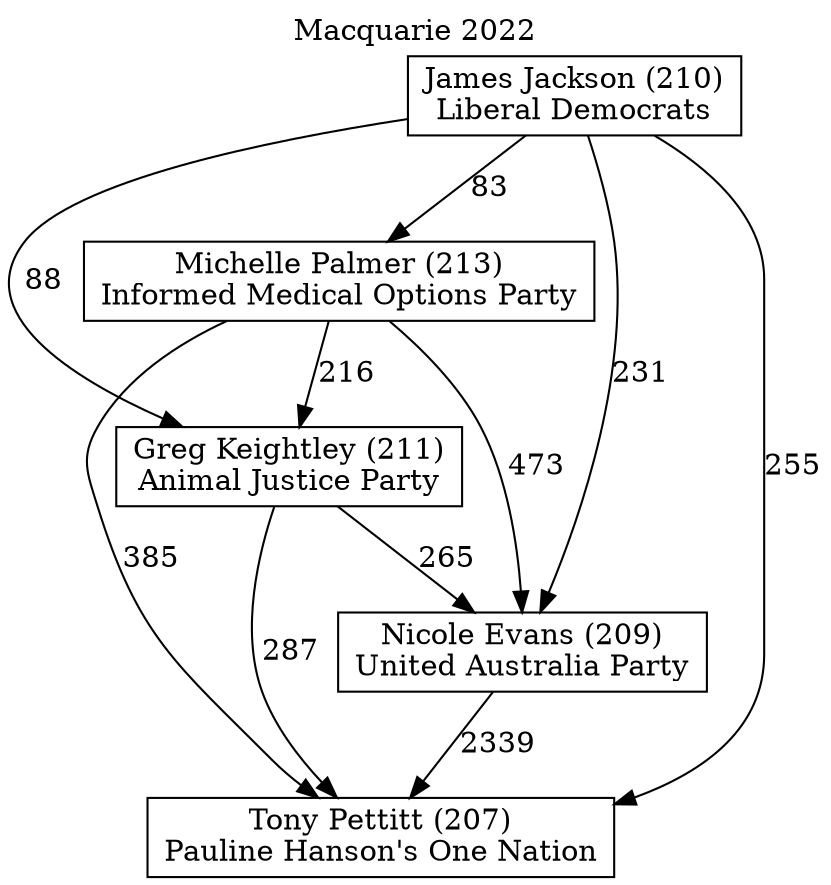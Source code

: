 // House preference flow
digraph "Tony Pettitt (207)_Macquarie_2022" {
	graph [label="Macquarie 2022" labelloc=t mclimit=2]
	node [shape=box]
	"Tony Pettitt (207)" [label="Tony Pettitt (207)
Pauline Hanson's One Nation"]
	"Nicole Evans (209)" [label="Nicole Evans (209)
United Australia Party"]
	"Greg Keightley (211)" [label="Greg Keightley (211)
Animal Justice Party"]
	"Michelle Palmer (213)" [label="Michelle Palmer (213)
Informed Medical Options Party"]
	"James Jackson (210)" [label="James Jackson (210)
Liberal Democrats"]
	"Nicole Evans (209)" -> "Tony Pettitt (207)" [label=2339]
	"Greg Keightley (211)" -> "Nicole Evans (209)" [label=265]
	"Michelle Palmer (213)" -> "Greg Keightley (211)" [label=216]
	"James Jackson (210)" -> "Michelle Palmer (213)" [label=83]
	"Greg Keightley (211)" -> "Tony Pettitt (207)" [label=287]
	"Michelle Palmer (213)" -> "Tony Pettitt (207)" [label=385]
	"James Jackson (210)" -> "Tony Pettitt (207)" [label=255]
	"James Jackson (210)" -> "Greg Keightley (211)" [label=88]
	"Michelle Palmer (213)" -> "Nicole Evans (209)" [label=473]
	"James Jackson (210)" -> "Nicole Evans (209)" [label=231]
}
